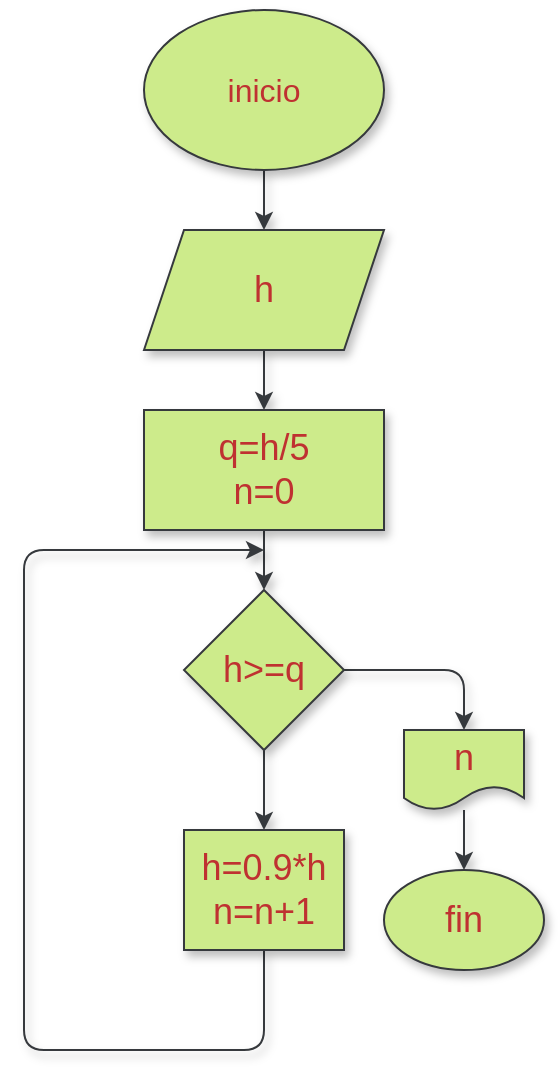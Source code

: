 <mxfile>
    <diagram id="ylXF4ttFyIIcXq2Gl7mP" name="Página-1">
        <mxGraphModel dx="883" dy="615" grid="1" gridSize="10" guides="1" tooltips="1" connect="1" arrows="1" fold="1" page="1" pageScale="1" pageWidth="827" pageHeight="1169" math="0" shadow="0">
            <root>
                <mxCell id="0"/>
                <mxCell id="1" parent="0"/>
                <mxCell id="3" style="edgeStyle=none;html=1;fontSize=18;entryX=0.5;entryY=0;entryDx=0;entryDy=0;fillColor=#cdeb8b;shadow=1;strokeColor=#36393d;fontColor=#bf3131;" edge="1" parent="1" source="2" target="4">
                    <mxGeometry relative="1" as="geometry">
                        <mxPoint x="580" y="170" as="targetPoint"/>
                    </mxGeometry>
                </mxCell>
                <mxCell id="2" value="&lt;font size=&quot;3&quot;&gt;inicio&lt;/font&gt;" style="ellipse;whiteSpace=wrap;html=1;fillColor=#cdeb8b;shadow=1;strokeColor=#36393d;fontColor=#bf3131;" vertex="1" parent="1">
                    <mxGeometry x="520" y="80" width="120" height="80" as="geometry"/>
                </mxCell>
                <mxCell id="5" style="edgeStyle=none;html=1;fontSize=18;entryX=0.5;entryY=0;entryDx=0;entryDy=0;fillColor=#cdeb8b;shadow=1;strokeColor=#36393d;fontColor=#bf3131;" edge="1" parent="1" source="4" target="6">
                    <mxGeometry relative="1" as="geometry">
                        <mxPoint x="580" y="260" as="targetPoint"/>
                    </mxGeometry>
                </mxCell>
                <mxCell id="4" value="h" style="shape=parallelogram;perimeter=parallelogramPerimeter;whiteSpace=wrap;html=1;fixedSize=1;fontSize=18;fillColor=#cdeb8b;shadow=1;strokeColor=#36393d;fontColor=#bf3131;" vertex="1" parent="1">
                    <mxGeometry x="520" y="190" width="120" height="60" as="geometry"/>
                </mxCell>
                <mxCell id="7" style="edgeStyle=none;html=1;fontSize=18;fillColor=#cdeb8b;shadow=1;strokeColor=#36393d;fontColor=#bf3131;" edge="1" parent="1" source="6">
                    <mxGeometry relative="1" as="geometry">
                        <mxPoint x="580" y="370" as="targetPoint"/>
                    </mxGeometry>
                </mxCell>
                <mxCell id="6" value="q=h/5&lt;br&gt;n=0" style="rounded=0;whiteSpace=wrap;html=1;fontSize=18;fillColor=#cdeb8b;shadow=1;strokeColor=#36393d;fontColor=#bf3131;" vertex="1" parent="1">
                    <mxGeometry x="520" y="280" width="120" height="60" as="geometry"/>
                </mxCell>
                <mxCell id="9" style="edgeStyle=none;html=1;fontSize=18;fillColor=#cdeb8b;shadow=1;strokeColor=#36393d;fontColor=#bf3131;" edge="1" parent="1" source="8">
                    <mxGeometry relative="1" as="geometry">
                        <mxPoint x="680" y="440" as="targetPoint"/>
                        <Array as="points">
                            <mxPoint x="680" y="410"/>
                        </Array>
                    </mxGeometry>
                </mxCell>
                <mxCell id="16" style="edgeStyle=none;html=1;fontSize=18;fillColor=#cdeb8b;shadow=1;strokeColor=#36393d;fontColor=#bf3131;" edge="1" parent="1" source="8">
                    <mxGeometry relative="1" as="geometry">
                        <mxPoint x="580" y="490" as="targetPoint"/>
                    </mxGeometry>
                </mxCell>
                <mxCell id="8" value="h&amp;gt;=q" style="rhombus;whiteSpace=wrap;html=1;fontSize=18;fillColor=#cdeb8b;shadow=1;strokeColor=#36393d;fontColor=#bf3131;" vertex="1" parent="1">
                    <mxGeometry x="540" y="370" width="80" height="80" as="geometry"/>
                </mxCell>
                <mxCell id="12" style="edgeStyle=none;html=1;fontSize=18;fillColor=#cdeb8b;shadow=1;strokeColor=#36393d;fontColor=#bf3131;" edge="1" parent="1" source="10">
                    <mxGeometry relative="1" as="geometry">
                        <mxPoint x="680" y="510" as="targetPoint"/>
                    </mxGeometry>
                </mxCell>
                <mxCell id="10" value="n" style="shape=document;whiteSpace=wrap;html=1;boundedLbl=1;fontSize=18;fillColor=#cdeb8b;shadow=1;strokeColor=#36393d;fontColor=#bf3131;" vertex="1" parent="1">
                    <mxGeometry x="650" y="440" width="60" height="40" as="geometry"/>
                </mxCell>
                <mxCell id="13" value="fin" style="ellipse;whiteSpace=wrap;html=1;fontSize=18;fillColor=#cdeb8b;shadow=1;strokeColor=#36393d;fontColor=#bf3131;" vertex="1" parent="1">
                    <mxGeometry x="640" y="510" width="80" height="50" as="geometry"/>
                </mxCell>
                <mxCell id="20" style="edgeStyle=none;html=1;fontSize=18;fillColor=#cdeb8b;shadow=1;strokeColor=#36393d;fontColor=#bf3131;" edge="1" parent="1" source="17">
                    <mxGeometry relative="1" as="geometry">
                        <mxPoint x="580" y="350" as="targetPoint"/>
                        <Array as="points">
                            <mxPoint x="580" y="600"/>
                            <mxPoint x="460" y="600"/>
                            <mxPoint x="460" y="350"/>
                        </Array>
                    </mxGeometry>
                </mxCell>
                <mxCell id="17" value="h=0.9*h&lt;br&gt;n=n+1" style="rounded=0;whiteSpace=wrap;html=1;fontSize=18;fillColor=#cdeb8b;shadow=1;strokeColor=#36393d;fontColor=#bf3131;" vertex="1" parent="1">
                    <mxGeometry x="540" y="490" width="80" height="60" as="geometry"/>
                </mxCell>
            </root>
        </mxGraphModel>
    </diagram>
</mxfile>